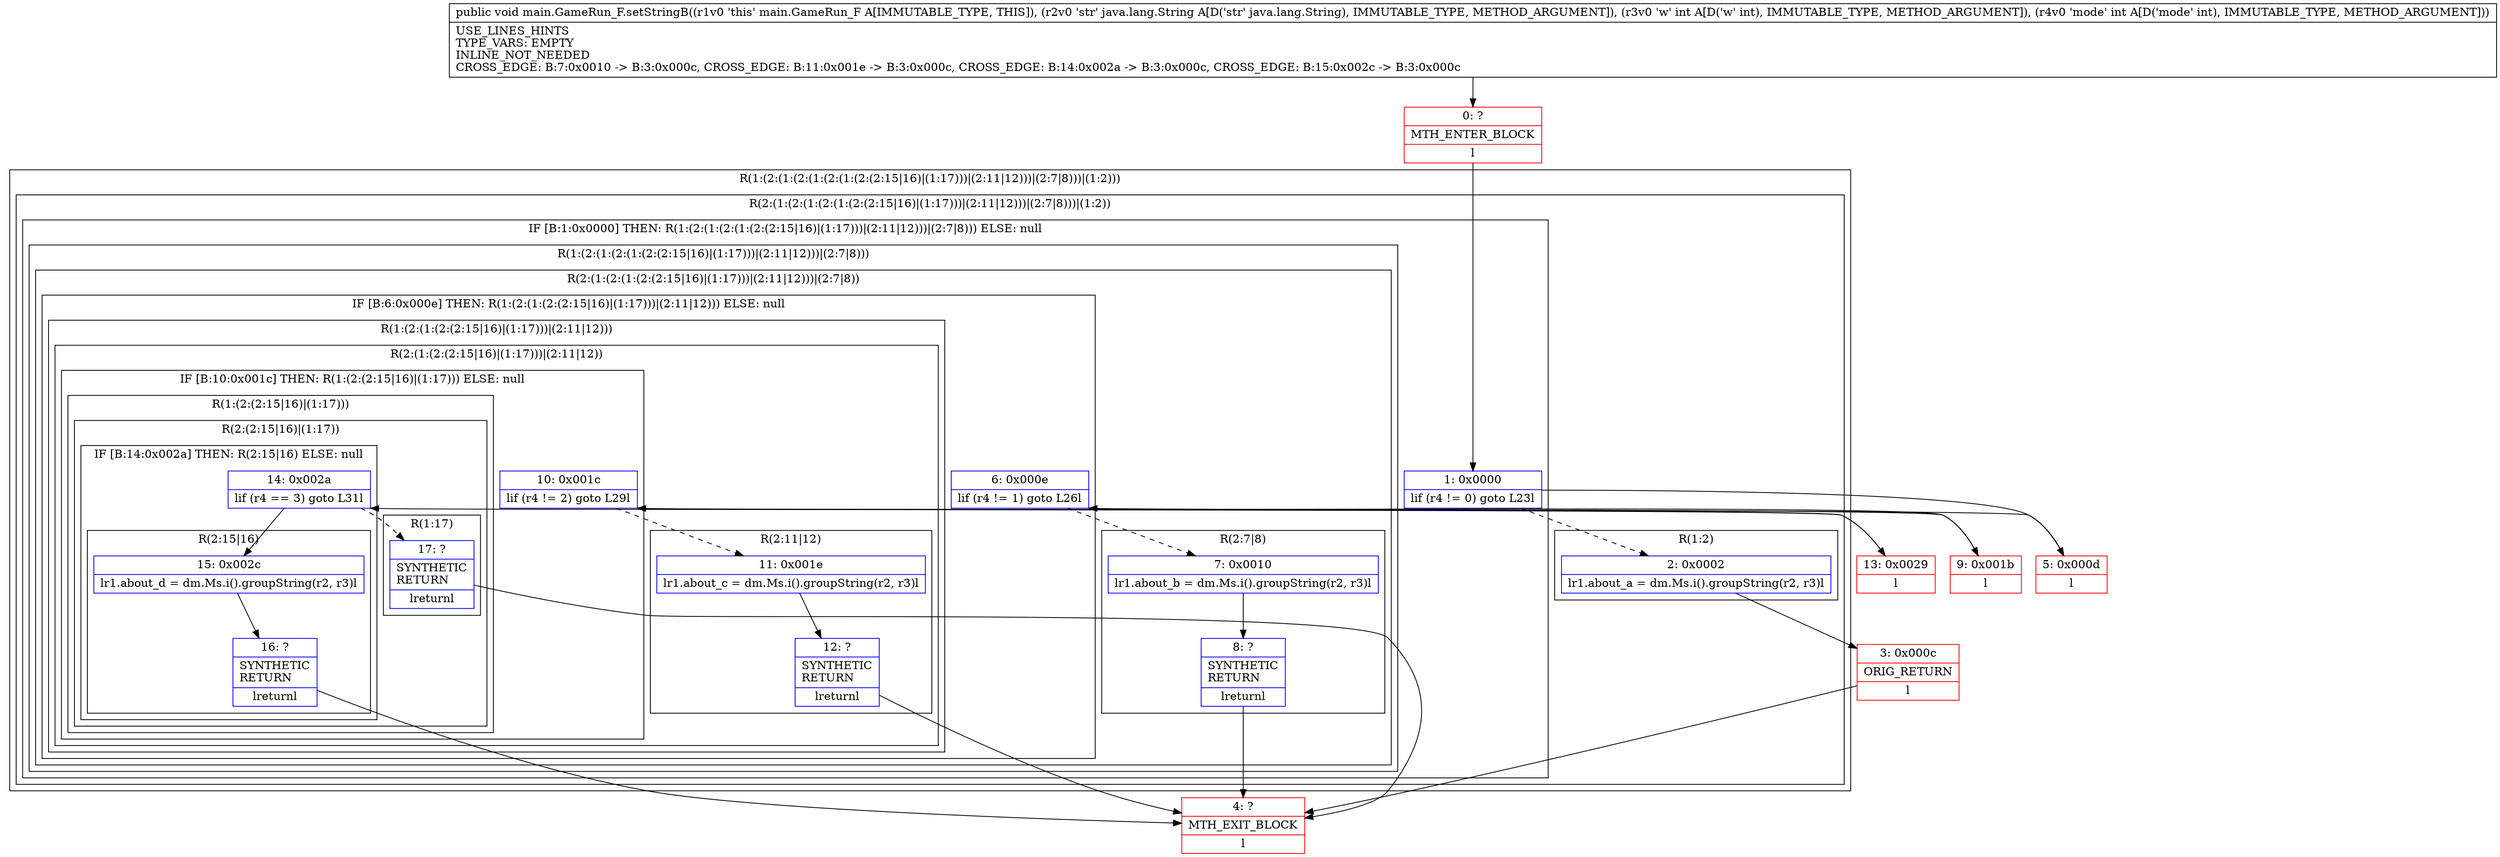 digraph "CFG formain.GameRun_F.setStringB(Ljava\/lang\/String;II)V" {
subgraph cluster_Region_751523640 {
label = "R(1:(2:(1:(2:(1:(2:(1:(2:(2:15|16)|(1:17)))|(2:11|12)))|(2:7|8)))|(1:2)))";
node [shape=record,color=blue];
subgraph cluster_Region_878475806 {
label = "R(2:(1:(2:(1:(2:(1:(2:(2:15|16)|(1:17)))|(2:11|12)))|(2:7|8)))|(1:2))";
node [shape=record,color=blue];
subgraph cluster_IfRegion_2056034826 {
label = "IF [B:1:0x0000] THEN: R(1:(2:(1:(2:(1:(2:(2:15|16)|(1:17)))|(2:11|12)))|(2:7|8))) ELSE: null";
node [shape=record,color=blue];
Node_1 [shape=record,label="{1\:\ 0x0000|lif (r4 != 0) goto L23l}"];
subgraph cluster_Region_899057672 {
label = "R(1:(2:(1:(2:(1:(2:(2:15|16)|(1:17)))|(2:11|12)))|(2:7|8)))";
node [shape=record,color=blue];
subgraph cluster_Region_1125280533 {
label = "R(2:(1:(2:(1:(2:(2:15|16)|(1:17)))|(2:11|12)))|(2:7|8))";
node [shape=record,color=blue];
subgraph cluster_IfRegion_340358627 {
label = "IF [B:6:0x000e] THEN: R(1:(2:(1:(2:(2:15|16)|(1:17)))|(2:11|12))) ELSE: null";
node [shape=record,color=blue];
Node_6 [shape=record,label="{6\:\ 0x000e|lif (r4 != 1) goto L26l}"];
subgraph cluster_Region_176939434 {
label = "R(1:(2:(1:(2:(2:15|16)|(1:17)))|(2:11|12)))";
node [shape=record,color=blue];
subgraph cluster_Region_199028283 {
label = "R(2:(1:(2:(2:15|16)|(1:17)))|(2:11|12))";
node [shape=record,color=blue];
subgraph cluster_IfRegion_1539729046 {
label = "IF [B:10:0x001c] THEN: R(1:(2:(2:15|16)|(1:17))) ELSE: null";
node [shape=record,color=blue];
Node_10 [shape=record,label="{10\:\ 0x001c|lif (r4 != 2) goto L29l}"];
subgraph cluster_Region_75490912 {
label = "R(1:(2:(2:15|16)|(1:17)))";
node [shape=record,color=blue];
subgraph cluster_Region_1361891828 {
label = "R(2:(2:15|16)|(1:17))";
node [shape=record,color=blue];
subgraph cluster_IfRegion_1030574300 {
label = "IF [B:14:0x002a] THEN: R(2:15|16) ELSE: null";
node [shape=record,color=blue];
Node_14 [shape=record,label="{14\:\ 0x002a|lif (r4 == 3) goto L31l}"];
subgraph cluster_Region_1442280241 {
label = "R(2:15|16)";
node [shape=record,color=blue];
Node_15 [shape=record,label="{15\:\ 0x002c|lr1.about_d = dm.Ms.i().groupString(r2, r3)l}"];
Node_16 [shape=record,label="{16\:\ ?|SYNTHETIC\lRETURN\l|lreturnl}"];
}
}
subgraph cluster_Region_776000265 {
label = "R(1:17)";
node [shape=record,color=blue];
Node_17 [shape=record,label="{17\:\ ?|SYNTHETIC\lRETURN\l|lreturnl}"];
}
}
}
}
subgraph cluster_Region_424940612 {
label = "R(2:11|12)";
node [shape=record,color=blue];
Node_11 [shape=record,label="{11\:\ 0x001e|lr1.about_c = dm.Ms.i().groupString(r2, r3)l}"];
Node_12 [shape=record,label="{12\:\ ?|SYNTHETIC\lRETURN\l|lreturnl}"];
}
}
}
}
subgraph cluster_Region_1323846658 {
label = "R(2:7|8)";
node [shape=record,color=blue];
Node_7 [shape=record,label="{7\:\ 0x0010|lr1.about_b = dm.Ms.i().groupString(r2, r3)l}"];
Node_8 [shape=record,label="{8\:\ ?|SYNTHETIC\lRETURN\l|lreturnl}"];
}
}
}
}
subgraph cluster_Region_543739925 {
label = "R(1:2)";
node [shape=record,color=blue];
Node_2 [shape=record,label="{2\:\ 0x0002|lr1.about_a = dm.Ms.i().groupString(r2, r3)l}"];
}
}
}
Node_0 [shape=record,color=red,label="{0\:\ ?|MTH_ENTER_BLOCK\l|l}"];
Node_3 [shape=record,color=red,label="{3\:\ 0x000c|ORIG_RETURN\l|l}"];
Node_4 [shape=record,color=red,label="{4\:\ ?|MTH_EXIT_BLOCK\l|l}"];
Node_5 [shape=record,color=red,label="{5\:\ 0x000d|l}"];
Node_9 [shape=record,color=red,label="{9\:\ 0x001b|l}"];
Node_13 [shape=record,color=red,label="{13\:\ 0x0029|l}"];
MethodNode[shape=record,label="{public void main.GameRun_F.setStringB((r1v0 'this' main.GameRun_F A[IMMUTABLE_TYPE, THIS]), (r2v0 'str' java.lang.String A[D('str' java.lang.String), IMMUTABLE_TYPE, METHOD_ARGUMENT]), (r3v0 'w' int A[D('w' int), IMMUTABLE_TYPE, METHOD_ARGUMENT]), (r4v0 'mode' int A[D('mode' int), IMMUTABLE_TYPE, METHOD_ARGUMENT]))  | USE_LINES_HINTS\lTYPE_VARS: EMPTY\lINLINE_NOT_NEEDED\lCROSS_EDGE: B:7:0x0010 \-\> B:3:0x000c, CROSS_EDGE: B:11:0x001e \-\> B:3:0x000c, CROSS_EDGE: B:14:0x002a \-\> B:3:0x000c, CROSS_EDGE: B:15:0x002c \-\> B:3:0x000c\l}"];
MethodNode -> Node_0;
Node_1 -> Node_2[style=dashed];
Node_1 -> Node_5;
Node_6 -> Node_7[style=dashed];
Node_6 -> Node_9;
Node_10 -> Node_11[style=dashed];
Node_10 -> Node_13;
Node_14 -> Node_15;
Node_14 -> Node_17[style=dashed];
Node_15 -> Node_16;
Node_16 -> Node_4;
Node_17 -> Node_4;
Node_11 -> Node_12;
Node_12 -> Node_4;
Node_7 -> Node_8;
Node_8 -> Node_4;
Node_2 -> Node_3;
Node_0 -> Node_1;
Node_3 -> Node_4;
Node_5 -> Node_6;
Node_9 -> Node_10;
Node_13 -> Node_14;
}

